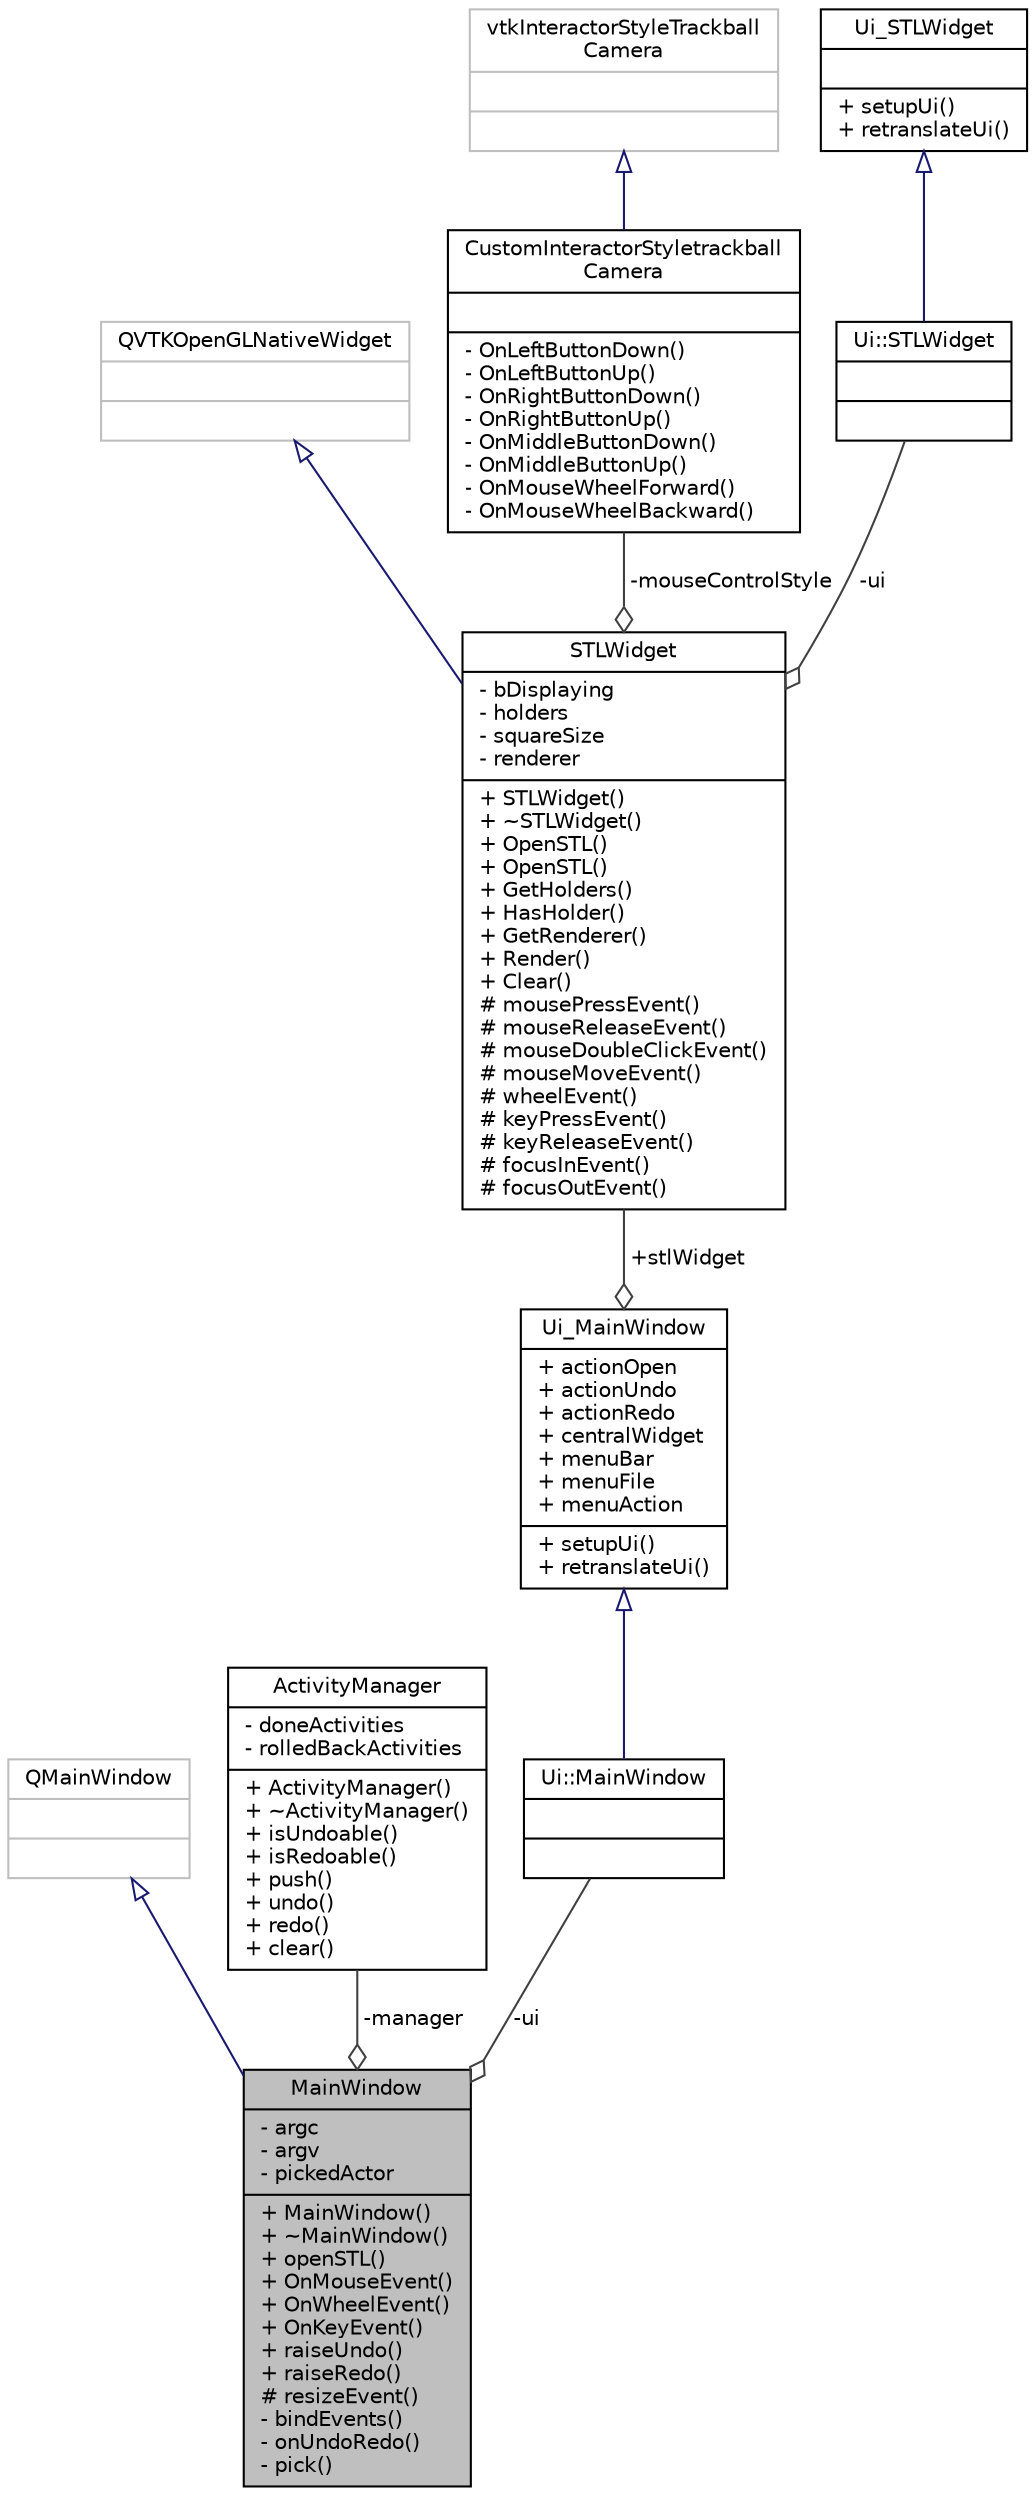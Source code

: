 digraph "MainWindow"
{
 // LATEX_PDF_SIZE
  edge [fontname="Helvetica",fontsize="10",labelfontname="Helvetica",labelfontsize="10"];
  node [fontname="Helvetica",fontsize="10",shape=record];
  Node1 [label="{MainWindow\n|- argc\l- argv\l- pickedActor\l|+ MainWindow()\l+ ~MainWindow()\l+ openSTL()\l+ OnMouseEvent()\l+ OnWheelEvent()\l+ OnKeyEvent()\l+ raiseUndo()\l+ raiseRedo()\l# resizeEvent()\l- bindEvents()\l- onUndoRedo()\l- pick()\l}",height=0.2,width=0.4,color="black", fillcolor="grey75", style="filled", fontcolor="black",tooltip="A window class that represents the main window."];
  Node2 -> Node1 [dir="back",color="midnightblue",fontsize="10",style="solid",arrowtail="onormal",fontname="Helvetica"];
  Node2 [label="{QMainWindow\n||}",height=0.2,width=0.4,color="grey75", fillcolor="white", style="filled",tooltip=" "];
  Node3 -> Node1 [color="grey25",fontsize="10",style="solid",label=" -manager" ,arrowhead="odiamond",fontname="Helvetica"];
  Node3 [label="{ActivityManager\n|- doneActivities\l- rolledBackActivities\l|+ ActivityManager()\l+ ~ActivityManager()\l+ isUndoable()\l+ isRedoable()\l+ push()\l+ undo()\l+ redo()\l+ clear()\l}",height=0.2,width=0.4,color="black", fillcolor="white", style="filled",URL="$class_activity_manager.html",tooltip="A class that manages undo/redo of activities."];
  Node4 -> Node1 [color="grey25",fontsize="10",style="solid",label=" -ui" ,arrowhead="odiamond",fontname="Helvetica"];
  Node4 [label="{Ui::MainWindow\n||}",height=0.2,width=0.4,color="black", fillcolor="white", style="filled",URL="$class_ui_1_1_main_window.html",tooltip=" "];
  Node5 -> Node4 [dir="back",color="midnightblue",fontsize="10",style="solid",arrowtail="onormal",fontname="Helvetica"];
  Node5 [label="{Ui_MainWindow\n|+ actionOpen\l+ actionUndo\l+ actionRedo\l+ centralWidget\l+ menuBar\l+ menuFile\l+ menuAction\l|+ setupUi()\l+ retranslateUi()\l}",height=0.2,width=0.4,color="black", fillcolor="white", style="filled",URL="$class_ui___main_window.html",tooltip=" "];
  Node6 -> Node5 [color="grey25",fontsize="10",style="solid",label=" +stlWidget" ,arrowhead="odiamond",fontname="Helvetica"];
  Node6 [label="{STLWidget\n|- bDisplaying\l- holders\l- squareSize\l- renderer\l|+ STLWidget()\l+ ~STLWidget()\l+ OpenSTL()\l+ OpenSTL()\l+ GetHolders()\l+ HasHolder()\l+ GetRenderer()\l+ Render()\l+ Clear()\l# mousePressEvent()\l# mouseReleaseEvent()\l# mouseDoubleClickEvent()\l# mouseMoveEvent()\l# wheelEvent()\l# keyPressEvent()\l# keyReleaseEvent()\l# focusInEvent()\l# focusOutEvent()\l}",height=0.2,width=0.4,color="black", fillcolor="white", style="filled",URL="$class_s_t_l_widget.html",tooltip="A widget to display an STL object."];
  Node7 -> Node6 [dir="back",color="midnightblue",fontsize="10",style="solid",arrowtail="onormal",fontname="Helvetica"];
  Node7 [label="{QVTKOpenGLNativeWidget\n||}",height=0.2,width=0.4,color="grey75", fillcolor="white", style="filled",tooltip=" "];
  Node8 -> Node6 [color="grey25",fontsize="10",style="solid",label=" -mouseControlStyle" ,arrowhead="odiamond",fontname="Helvetica"];
  Node8 [label="{CustomInteractorStyletrackball\lCamera\n||- OnLeftButtonDown()\l- OnLeftButtonUp()\l- OnRightButtonDown()\l- OnRightButtonUp()\l- OnMiddleButtonDown()\l- OnMiddleButtonUp()\l- OnMouseWheelForward()\l- OnMouseWheelBackward()\l}",height=0.2,width=0.4,color="black", fillcolor="white", style="filled",URL="$class_custom_interactor_styletrackball_camera.html",tooltip=" "];
  Node9 -> Node8 [dir="back",color="midnightblue",fontsize="10",style="solid",arrowtail="onormal",fontname="Helvetica"];
  Node9 [label="{vtkInteractorStyleTrackball\lCamera\n||}",height=0.2,width=0.4,color="grey75", fillcolor="white", style="filled",tooltip=" "];
  Node10 -> Node6 [color="grey25",fontsize="10",style="solid",label=" -ui" ,arrowhead="odiamond",fontname="Helvetica"];
  Node10 [label="{Ui::STLWidget\n||}",height=0.2,width=0.4,color="black", fillcolor="white", style="filled",URL="$class_ui_1_1_s_t_l_widget.html",tooltip=" "];
  Node11 -> Node10 [dir="back",color="midnightblue",fontsize="10",style="solid",arrowtail="onormal",fontname="Helvetica"];
  Node11 [label="{Ui_STLWidget\n||+ setupUi()\l+ retranslateUi()\l}",height=0.2,width=0.4,color="black", fillcolor="white", style="filled",URL="$class_ui___s_t_l_widget.html",tooltip=" "];
}
